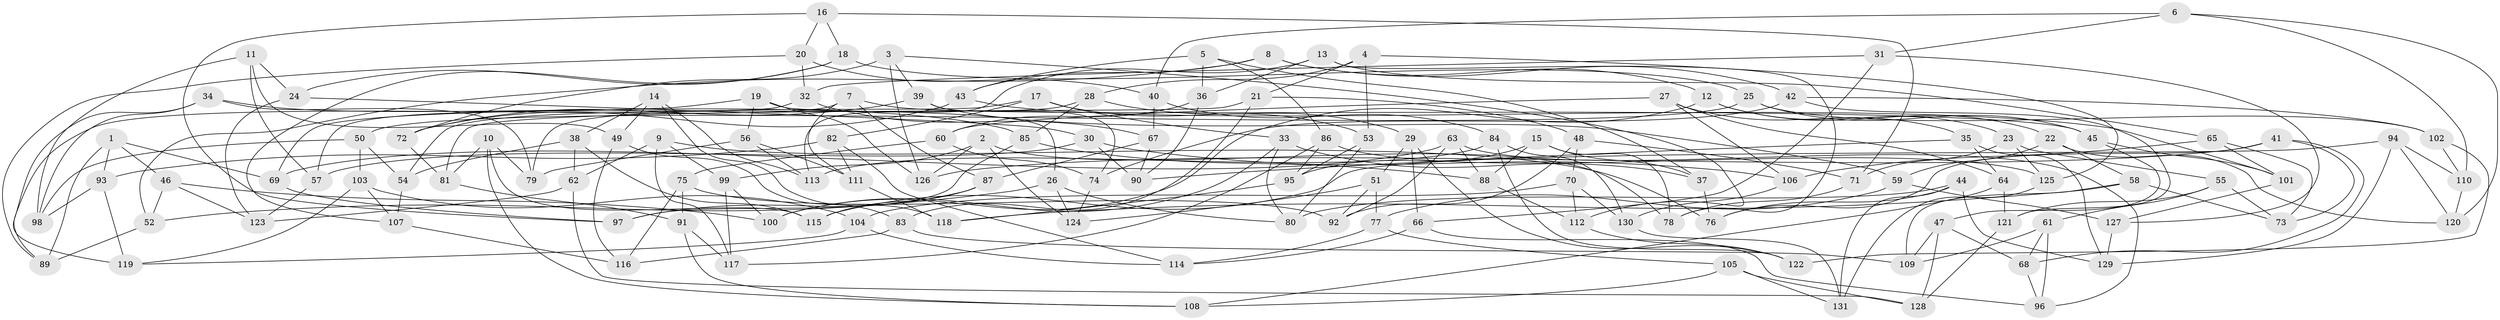 // Generated by graph-tools (version 1.1) at 2025/26/03/09/25 03:26:56]
// undirected, 131 vertices, 262 edges
graph export_dot {
graph [start="1"]
  node [color=gray90,style=filled];
  1;
  2;
  3;
  4;
  5;
  6;
  7;
  8;
  9;
  10;
  11;
  12;
  13;
  14;
  15;
  16;
  17;
  18;
  19;
  20;
  21;
  22;
  23;
  24;
  25;
  26;
  27;
  28;
  29;
  30;
  31;
  32;
  33;
  34;
  35;
  36;
  37;
  38;
  39;
  40;
  41;
  42;
  43;
  44;
  45;
  46;
  47;
  48;
  49;
  50;
  51;
  52;
  53;
  54;
  55;
  56;
  57;
  58;
  59;
  60;
  61;
  62;
  63;
  64;
  65;
  66;
  67;
  68;
  69;
  70;
  71;
  72;
  73;
  74;
  75;
  76;
  77;
  78;
  79;
  80;
  81;
  82;
  83;
  84;
  85;
  86;
  87;
  88;
  89;
  90;
  91;
  92;
  93;
  94;
  95;
  96;
  97;
  98;
  99;
  100;
  101;
  102;
  103;
  104;
  105;
  106;
  107;
  108;
  109;
  110;
  111;
  112;
  113;
  114;
  115;
  116;
  117;
  118;
  119;
  120;
  121;
  122;
  123;
  124;
  125;
  126;
  127;
  128;
  129;
  130;
  131;
  1 -- 69;
  1 -- 89;
  1 -- 93;
  1 -- 46;
  2 -- 124;
  2 -- 99;
  2 -- 78;
  2 -- 126;
  3 -- 39;
  3 -- 112;
  3 -- 126;
  3 -- 72;
  4 -- 53;
  4 -- 125;
  4 -- 28;
  4 -- 21;
  5 -- 36;
  5 -- 37;
  5 -- 86;
  5 -- 43;
  6 -- 110;
  6 -- 40;
  6 -- 120;
  6 -- 31;
  7 -- 111;
  7 -- 45;
  7 -- 89;
  7 -- 87;
  8 -- 43;
  8 -- 52;
  8 -- 12;
  8 -- 42;
  9 -- 99;
  9 -- 62;
  9 -- 117;
  9 -- 76;
  10 -- 79;
  10 -- 115;
  10 -- 81;
  10 -- 108;
  11 -- 49;
  11 -- 57;
  11 -- 24;
  11 -- 98;
  12 -- 100;
  12 -- 23;
  12 -- 22;
  13 -- 65;
  13 -- 36;
  13 -- 78;
  13 -- 113;
  14 -- 118;
  14 -- 38;
  14 -- 49;
  14 -- 113;
  15 -- 37;
  15 -- 88;
  15 -- 95;
  15 -- 78;
  16 -- 97;
  16 -- 71;
  16 -- 18;
  16 -- 20;
  17 -- 53;
  17 -- 79;
  17 -- 33;
  17 -- 82;
  18 -- 107;
  18 -- 24;
  18 -- 25;
  19 -- 69;
  19 -- 56;
  19 -- 26;
  19 -- 126;
  20 -- 32;
  20 -- 89;
  20 -- 40;
  21 -- 81;
  21 -- 83;
  21 -- 48;
  22 -- 120;
  22 -- 58;
  22 -- 59;
  23 -- 71;
  23 -- 55;
  23 -- 125;
  24 -- 30;
  24 -- 123;
  25 -- 50;
  25 -- 102;
  25 -- 45;
  26 -- 52;
  26 -- 80;
  26 -- 124;
  27 -- 35;
  27 -- 106;
  27 -- 64;
  27 -- 60;
  28 -- 29;
  28 -- 54;
  28 -- 85;
  29 -- 122;
  29 -- 51;
  29 -- 66;
  30 -- 90;
  30 -- 106;
  30 -- 57;
  31 -- 127;
  31 -- 32;
  31 -- 66;
  32 -- 57;
  32 -- 67;
  33 -- 100;
  33 -- 80;
  33 -- 37;
  34 -- 119;
  34 -- 98;
  34 -- 79;
  34 -- 85;
  35 -- 90;
  35 -- 129;
  35 -- 64;
  36 -- 60;
  36 -- 90;
  37 -- 76;
  38 -- 115;
  38 -- 54;
  38 -- 62;
  39 -- 59;
  39 -- 72;
  39 -- 74;
  40 -- 67;
  40 -- 84;
  41 -- 76;
  41 -- 73;
  41 -- 68;
  41 -- 126;
  42 -- 74;
  42 -- 121;
  42 -- 102;
  43 -- 101;
  43 -- 72;
  44 -- 131;
  44 -- 129;
  44 -- 76;
  44 -- 80;
  45 -- 47;
  45 -- 101;
  46 -- 52;
  46 -- 123;
  46 -- 100;
  47 -- 109;
  47 -- 128;
  47 -- 68;
  48 -- 71;
  48 -- 92;
  48 -- 70;
  49 -- 83;
  49 -- 116;
  50 -- 54;
  50 -- 103;
  50 -- 98;
  51 -- 124;
  51 -- 92;
  51 -- 77;
  52 -- 89;
  53 -- 80;
  53 -- 95;
  54 -- 107;
  55 -- 73;
  55 -- 61;
  55 -- 121;
  56 -- 79;
  56 -- 113;
  56 -- 111;
  57 -- 123;
  58 -- 118;
  58 -- 109;
  58 -- 73;
  59 -- 77;
  59 -- 127;
  60 -- 75;
  60 -- 74;
  61 -- 96;
  61 -- 68;
  61 -- 109;
  62 -- 128;
  62 -- 123;
  63 -- 92;
  63 -- 96;
  63 -- 88;
  63 -- 69;
  64 -- 121;
  64 -- 108;
  65 -- 101;
  65 -- 73;
  65 -- 106;
  66 -- 114;
  66 -- 96;
  67 -- 87;
  67 -- 90;
  68 -- 96;
  69 -- 97;
  70 -- 112;
  70 -- 104;
  70 -- 130;
  71 -- 78;
  72 -- 81;
  74 -- 124;
  75 -- 92;
  75 -- 91;
  75 -- 116;
  77 -- 114;
  77 -- 105;
  81 -- 91;
  82 -- 114;
  82 -- 111;
  82 -- 93;
  83 -- 109;
  83 -- 116;
  84 -- 130;
  84 -- 122;
  84 -- 113;
  85 -- 97;
  85 -- 88;
  86 -- 117;
  86 -- 95;
  86 -- 125;
  87 -- 115;
  87 -- 97;
  88 -- 112;
  91 -- 108;
  91 -- 117;
  93 -- 119;
  93 -- 98;
  94 -- 115;
  94 -- 110;
  94 -- 120;
  94 -- 129;
  95 -- 118;
  99 -- 117;
  99 -- 100;
  101 -- 127;
  102 -- 122;
  102 -- 110;
  103 -- 119;
  103 -- 104;
  103 -- 107;
  104 -- 114;
  104 -- 119;
  105 -- 108;
  105 -- 131;
  105 -- 128;
  106 -- 130;
  107 -- 116;
  110 -- 120;
  111 -- 118;
  112 -- 122;
  121 -- 128;
  125 -- 131;
  127 -- 129;
  130 -- 131;
}
